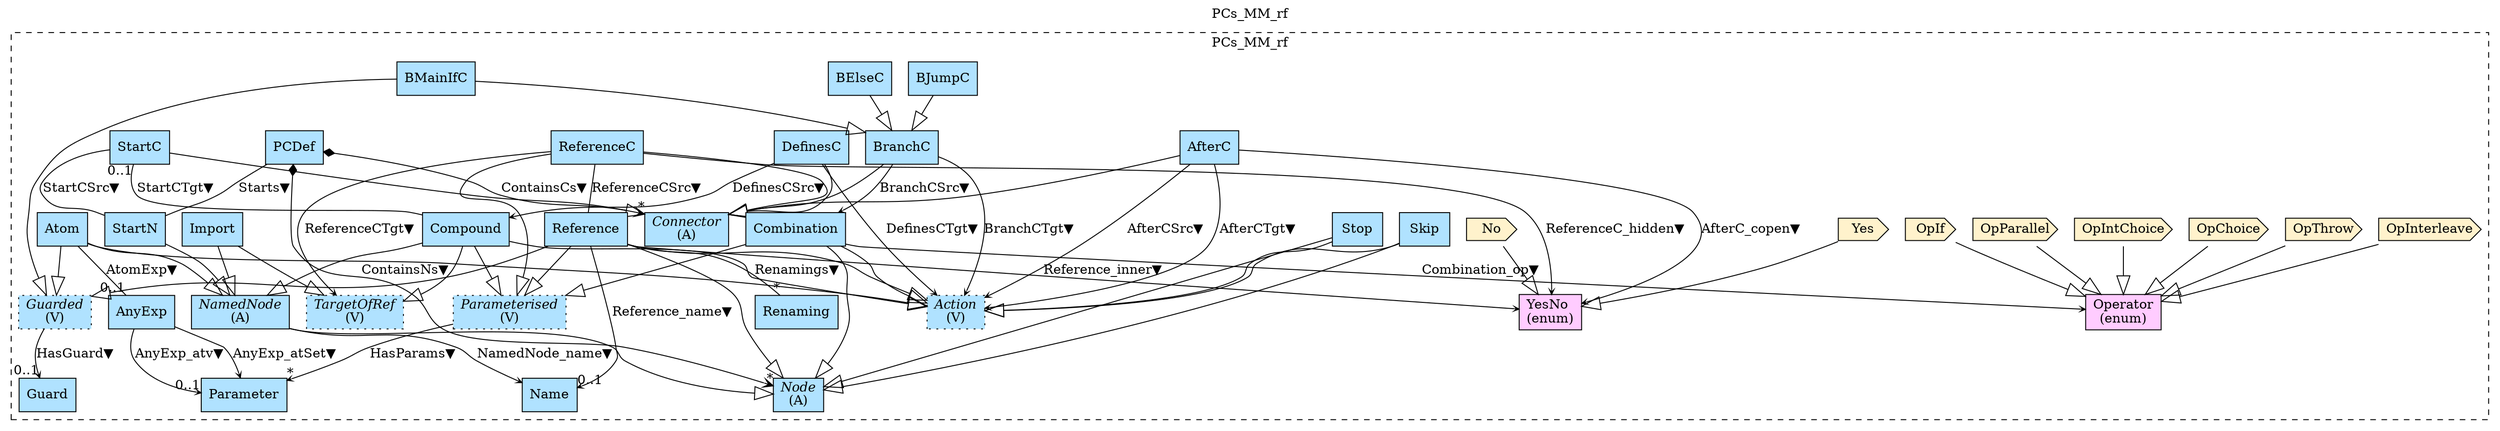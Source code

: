 digraph {graph[label=PCs_MM_rf,labelloc=tl,labelfontsize=12];
subgraph cluster_PCs_MM_rf{style=dashed;label=PCs_MM_rf;
"PCDef"[shape=record,fillcolor=lightskyblue1,style = filled,label="PCDef"];
"Import"[shape=record,fillcolor=lightskyblue1,style = filled,label="Import"];
"Guard"[shape=record,fillcolor=lightskyblue1,style = filled,label="Guard"];
"Yes"[shape=cds,fillcolor="#FFF2CC",style = filled,label="Yes"];
"No"[shape=cds,fillcolor="#FFF2CC",style = filled,label="No"];
"AnyExp"[shape=record,fillcolor=lightskyblue1,style = filled,label="AnyExp"];
"Stop"[shape=record,fillcolor=lightskyblue1,style = filled,label="Stop"];
"Skip"[shape=record,fillcolor=lightskyblue1,style = filled,label="Skip"];
"OpChoice"[shape=cds,fillcolor="#FFF2CC",style = filled,label="OpChoice"];
"OpIntChoice"[shape=cds,fillcolor="#FFF2CC",style = filled,label="OpIntChoice"];
"OpParallel"[shape=cds,fillcolor="#FFF2CC",style = filled,label="OpParallel"];
"OpIf"[shape=cds,fillcolor="#FFF2CC",style = filled,label="OpIf"];
"OpInterleave"[shape=cds,fillcolor="#FFF2CC",style = filled,label="OpInterleave"];
"OpThrow"[shape=cds,fillcolor="#FFF2CC",style = filled,label="OpThrow"];
"Renaming"[shape=record,fillcolor=lightskyblue1,style = filled,label="Renaming"];
"StartC"[shape=record,fillcolor=lightskyblue1,style = filled,label="StartC"];
"DefinesC"[shape=record,fillcolor=lightskyblue1,style = filled,label="DefinesC"];
"AfterC"[shape=record,fillcolor=lightskyblue1,style = filled,label="AfterC"];
"ReferenceC"[shape=record,fillcolor=lightskyblue1,style = filled,label="ReferenceC"];
"BMainIfC"[shape=record,fillcolor=lightskyblue1,style = filled,label="BMainIfC"];
"BElseC"[shape=record,fillcolor=lightskyblue1,style = filled,label="BElseC"];
"BJumpC"[shape=record,fillcolor=lightskyblue1,style = filled,label="BJumpC"];
"BranchC"[shape=record,fillcolor=lightskyblue1,style = filled,label="BranchC"];
"NamedNode"[shape=record,fillcolor=lightskyblue1,style = filled,label=<{<I>NamedNode</I><br/>(A)}>];
"Atom"[shape=record,fillcolor=lightskyblue1,style = filled,label="Atom"];
"Parameter"[shape=record,fillcolor=lightskyblue1,style = filled,label="Parameter"];
"Operator"[shape=record,fillcolor="#FFCCFF",style = filled,label="Operator\l(enum)"];
"Node"[shape=record,fillcolor=lightskyblue1,style = filled,label=<{<I>Node</I><br/>(A)}>];
"Name"[shape=record,fillcolor=lightskyblue1,style = filled,label="Name"];
"StartN"[shape=record,fillcolor=lightskyblue1,style = filled,label="StartN"];
"Compound"[shape=record,fillcolor=lightskyblue1,style = filled,label="Compound"];
"Parameterised"[shape=record,fillcolor=lightskyblue1,style ="filled,dotted",label=<{<I>Parameterised</I><br/>(V)}>];
"TargetOfRef"[shape=record,fillcolor=lightskyblue1,style ="filled,dotted",label=<{<I>TargetOfRef</I><br/>(V)}>];
"Reference"[shape=record,fillcolor=lightskyblue1,style = filled,label="Reference"];
"YesNo"[shape=record,fillcolor="#FFCCFF",style = filled,label="YesNo\l(enum)"];
"Connector"[shape=record,fillcolor=lightskyblue1,style = filled,label=<{<I>Connector</I><br/>(A)}>];
"Combination"[shape=record,fillcolor=lightskyblue1,style = filled,label="Combination"];
"Action"[shape=record,fillcolor=lightskyblue1,style ="filled,dotted",label=<{<I>Action</I><br/>(V)}>];
"Guarded"[shape=record,fillcolor=lightskyblue1,style ="filled,dotted",label=<{<I>Guarded</I><br/>(V)}>];

"NamedNode"->"Node"[arrowhead=onormal,arrowsize=2.0];
"StartN"->"NamedNode"[arrowhead=onormal,arrowsize=2.0];
"NamedNode"->"Name"[label="NamedNode_name▼",arrowhead=vee,headlabel="",arrowsize=.5];
"PCDef"->"Node"[label="ContainsNs▼",arrowhead=vee,arrowtail=diamond,dir=both,headlabel="*"];
"PCDef"->"Connector"[label="ContainsCs▼",arrowhead=vee,arrowtail=diamond,dir=both,headlabel="*"];
"PCDef"->"StartN"[label="Starts▼",dir=none,taillabel="",headlabel=""];
"Import"->"NamedNode"[arrowhead=onormal,arrowsize=2.0];
"Compound"->"NamedNode"[arrowhead=onormal,arrowsize=2.0];
"Atom"->"NamedNode"[arrowhead=onormal,arrowsize=2.0];
"Import"->"TargetOfRef"[arrowhead=onormal,arrowsize=2.0];
"Compound"->"TargetOfRef"[arrowhead=onormal,arrowsize=2.0];
"Compound"->"Parameterised"[arrowhead=onormal,arrowsize=2.0];
"Atom"->"Action"[arrowhead=onormal,arrowsize=2.0];
"Atom"->"Guarded"[arrowhead=onormal,arrowsize=2.0];
"Compound"->"Action"[arrowhead=onormal,arrowsize=2.0];
"Parameterised"->"Parameter"[label="HasParams▼",arrowhead=vee,headlabel="*",arrowsize=.5];
"Guarded"->"Guard"[label="HasGuard▼",arrowhead=vee,headlabel="0..1",arrowsize=.5];
"Yes"->"YesNo"[arrowhead=onormal,arrowsize=2.0];
"No"->"YesNo"[arrowhead=onormal,arrowsize=2.0];
"Atom"->"AnyExp"[label="AtomExp▼",dir=none,taillabel="",headlabel="0..1"];
"AnyExp"->"Parameter"[label="AnyExp_atv▼",arrowhead=vee,headlabel="0..1",arrowsize=.5];
"AnyExp"->"Parameter"[label="AnyExp_atSet▼",arrowhead=vee,headlabel="",arrowsize=.5];
"Stop"->"Node"[arrowhead=onormal,arrowsize=2.0];
"Skip"->"Node"[arrowhead=onormal,arrowsize=2.0];
"Combination"->"Node"[arrowhead=onormal,arrowsize=2.0];
"Combination"->"Parameterised"[arrowhead=onormal,arrowsize=2.0];
"Stop"->"Action"[arrowhead=onormal,arrowsize=2.0];
"Skip"->"Action"[arrowhead=onormal,arrowsize=2.0];
"Combination"->"Action"[arrowhead=onormal,arrowsize=2.0];
"Combination"->"Operator"[label="Combination_op▼",arrowhead=vee,headlabel="",arrowsize=.5];
"OpChoice"->"Operator"[arrowhead=onormal,arrowsize=2.0];
"OpIntChoice"->"Operator"[arrowhead=onormal,arrowsize=2.0];
"OpParallel"->"Operator"[arrowhead=onormal,arrowsize=2.0];
"OpIf"->"Operator"[arrowhead=onormal,arrowsize=2.0];
"OpInterleave"->"Operator"[arrowhead=onormal,arrowsize=2.0];
"OpThrow"->"Operator"[arrowhead=onormal,arrowsize=2.0];
"Reference"->"Node"[arrowhead=onormal,arrowsize=2.0];
"Reference"->"Parameterised"[arrowhead=onormal,arrowsize=2.0];
"Reference"->"Action"[arrowhead=onormal,arrowsize=2.0];
"Reference"->"Guarded"[arrowhead=onormal,arrowsize=2.0];
"Reference"->"Name"[label="Reference_name▼",arrowhead=vee,headlabel="0..1",arrowsize=.5];
"Reference"->"YesNo"[label="Reference_inner▼",arrowhead=vee,headlabel="",arrowsize=.5];
"Reference"->"Renaming"[label="Renamings▼",dir=none,taillabel="",headlabel="*"];
"StartC"->"Connector"[arrowhead=onormal,arrowsize=2.0];
"StartC"->"StartN"[label="StartCSrc▼",dir=none,taillabel="",headlabel=""];
"StartC"->"Compound"[label="StartCTgt▼",dir=none,taillabel="0..1",headlabel=""];
"AfterC"->"Connector"[arrowhead=onormal,arrowsize=2.0];
"DefinesC"->"Connector"[arrowhead=onormal,arrowsize=2.0];
"AfterC"->"Action"[label="AfterCSrc▼",arrowhead=vee,headlabel="",arrowsize=.5];
"AfterC"->"Action"[label="AfterCTgt▼",arrowhead=vee,headlabel="",arrowsize=.5];
"DefinesC"->"Action"[label="DefinesCTgt▼",arrowhead=vee,headlabel="",arrowsize=.5];
"DefinesC"->"Compound"[label="DefinesCSrc▼",arrowhead=vee,headlabel="",arrowsize=.5];
"AfterC"->"YesNo"[label="AfterC_copen▼",arrowhead=vee,headlabel="",arrowsize=.5];
"ReferenceC"->"Connector"[arrowhead=onormal,arrowsize=2.0];
"ReferenceC"->"Parameterised"[arrowhead=onormal,arrowsize=2.0];
"ReferenceC"->"Reference"[label="ReferenceCSrc▼",dir=none,taillabel="",headlabel=""];
"ReferenceC"->"TargetOfRef"[label="ReferenceCTgt▼",arrowhead=vee,headlabel="",arrowsize=.5];
"ReferenceC"->"YesNo"[label="ReferenceC_hidden▼",arrowhead=vee,headlabel="",arrowsize=.5];
"BMainIfC"->"BranchC"[arrowhead=onormal,arrowsize=2.0];
"BMainIfC"->"Guarded"[arrowhead=onormal,arrowsize=2.0];
"BElseC"->"BranchC"[arrowhead=onormal,arrowsize=2.0];
"BJumpC"->"BranchC"[arrowhead=onormal,arrowsize=2.0];
"BranchC"->"Connector"[arrowhead=onormal,arrowsize=2.0];
"BranchC"->"Combination"[label="BranchCSrc▼",arrowhead=vee,headlabel="",arrowsize=.5];
"BranchC"->"Action"[label="BranchCTgt▼",arrowhead=vee,headlabel="",arrowsize=.5];

}
}